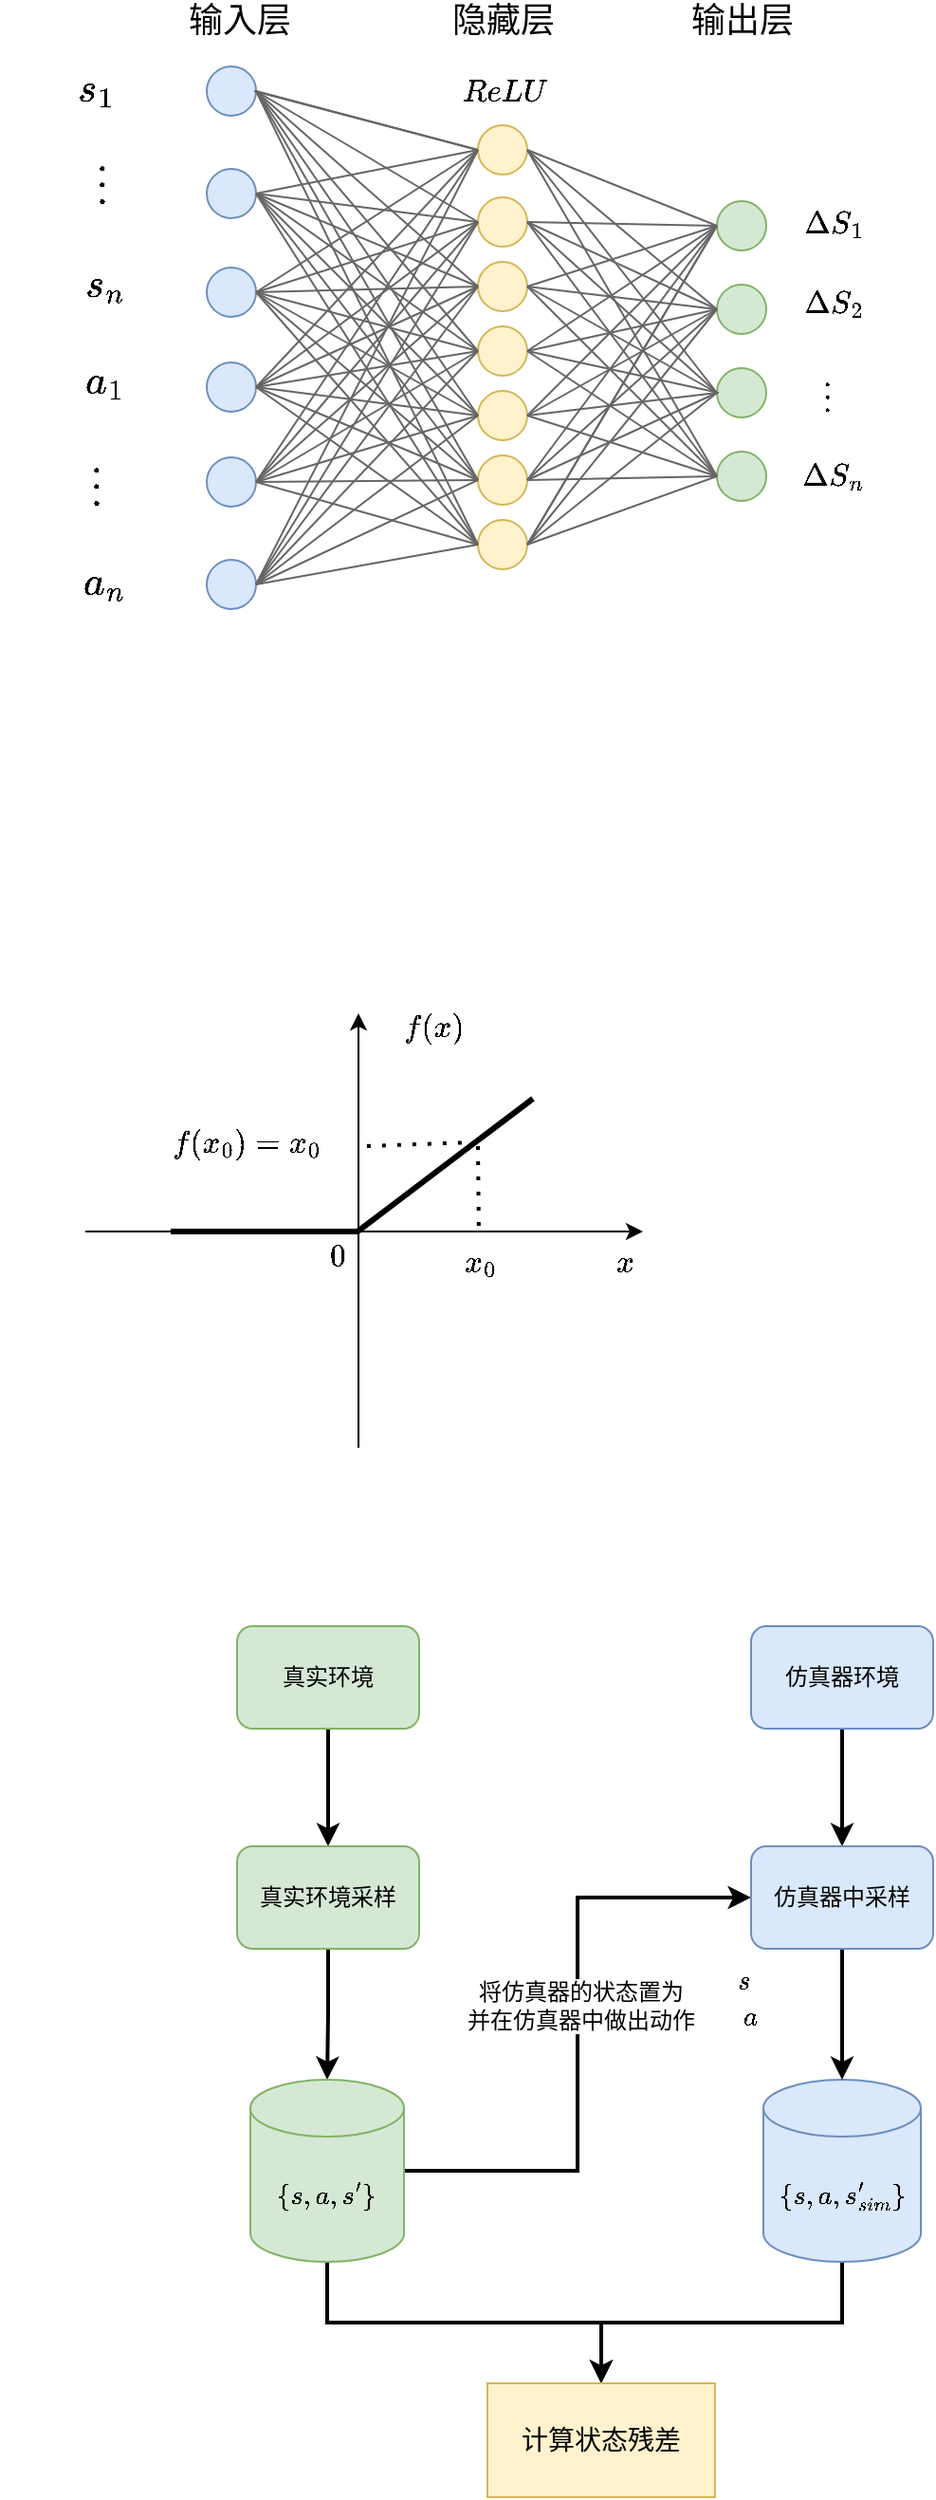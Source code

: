 <mxfile version="15.9.4" type="github" pages="2">
  <diagram id="R-0LJIg4740oiYrScQ-5" name="第 1 页">
    <mxGraphModel dx="782" dy="506" grid="0" gridSize="10" guides="1" tooltips="1" connect="1" arrows="1" fold="1" page="0" pageScale="1" pageWidth="827" pageHeight="1169" math="1" shadow="0">
      <root>
        <mxCell id="0" />
        <mxCell id="1" parent="0" />
        <mxCell id="kZnqD4HNdVJVELvwvlzz-5" value="" style="ellipse;whiteSpace=wrap;html=1;aspect=fixed;fillColor=#dae8fc;strokeColor=#6c8ebf;" parent="1" vertex="1">
          <mxGeometry x="134" y="293" width="26" height="26" as="geometry" />
        </mxCell>
        <mxCell id="kZnqD4HNdVJVELvwvlzz-6" value="" style="ellipse;whiteSpace=wrap;html=1;aspect=fixed;fillColor=#dae8fc;strokeColor=#6c8ebf;" parent="1" vertex="1">
          <mxGeometry x="134" y="347" width="26" height="26" as="geometry" />
        </mxCell>
        <mxCell id="kZnqD4HNdVJVELvwvlzz-16" value="" style="ellipse;whiteSpace=wrap;html=1;aspect=fixed;fillColor=#dae8fc;strokeColor=#6c8ebf;" parent="1" vertex="1">
          <mxGeometry x="134" y="399" width="26" height="26" as="geometry" />
        </mxCell>
        <mxCell id="kZnqD4HNdVJVELvwvlzz-17" value="" style="ellipse;whiteSpace=wrap;html=1;aspect=fixed;fillColor=#dae8fc;strokeColor=#6c8ebf;" parent="1" vertex="1">
          <mxGeometry x="134" y="449" width="26" height="26" as="geometry" />
        </mxCell>
        <mxCell id="kZnqD4HNdVJVELvwvlzz-18" value="" style="ellipse;whiteSpace=wrap;html=1;aspect=fixed;fillColor=#dae8fc;strokeColor=#6c8ebf;" parent="1" vertex="1">
          <mxGeometry x="134" y="499" width="26" height="26" as="geometry" />
        </mxCell>
        <mxCell id="kZnqD4HNdVJVELvwvlzz-19" value="" style="ellipse;whiteSpace=wrap;html=1;aspect=fixed;fillColor=#dae8fc;strokeColor=#6c8ebf;" parent="1" vertex="1">
          <mxGeometry x="134" y="553" width="26" height="26" as="geometry" />
        </mxCell>
        <mxCell id="kZnqD4HNdVJVELvwvlzz-20" value="" style="ellipse;whiteSpace=wrap;html=1;aspect=fixed;fillColor=#fff2cc;strokeColor=#d6b656;" parent="1" vertex="1">
          <mxGeometry x="277" y="362" width="26" height="26" as="geometry" />
        </mxCell>
        <mxCell id="kZnqD4HNdVJVELvwvlzz-21" value="" style="ellipse;whiteSpace=wrap;html=1;aspect=fixed;fillColor=#fff2cc;strokeColor=#d6b656;" parent="1" vertex="1">
          <mxGeometry x="277" y="396" width="26" height="26" as="geometry" />
        </mxCell>
        <mxCell id="kZnqD4HNdVJVELvwvlzz-24" value="" style="ellipse;whiteSpace=wrap;html=1;aspect=fixed;fillColor=#d5e8d4;strokeColor=#82b366;" parent="1" vertex="1">
          <mxGeometry x="403" y="364" width="26" height="26" as="geometry" />
        </mxCell>
        <mxCell id="kZnqD4HNdVJVELvwvlzz-25" value="" style="ellipse;whiteSpace=wrap;html=1;aspect=fixed;fillColor=#d5e8d4;strokeColor=#82b366;" parent="1" vertex="1">
          <mxGeometry x="403" y="408" width="26" height="26" as="geometry" />
        </mxCell>
        <mxCell id="kZnqD4HNdVJVELvwvlzz-26" value="" style="ellipse;whiteSpace=wrap;html=1;aspect=fixed;fillColor=#d5e8d4;strokeColor=#82b366;" parent="1" vertex="1">
          <mxGeometry x="403" y="452" width="26" height="26" as="geometry" />
        </mxCell>
        <mxCell id="kZnqD4HNdVJVELvwvlzz-27" value="" style="ellipse;whiteSpace=wrap;html=1;aspect=fixed;fillColor=#d5e8d4;strokeColor=#82b366;" parent="1" vertex="1">
          <mxGeometry x="403" y="496" width="26" height="26" as="geometry" />
        </mxCell>
        <mxCell id="kZnqD4HNdVJVELvwvlzz-32" value="" style="ellipse;whiteSpace=wrap;html=1;aspect=fixed;fillColor=#fff2cc;strokeColor=#d6b656;" parent="1" vertex="1">
          <mxGeometry x="277" y="430" width="26" height="26" as="geometry" />
        </mxCell>
        <mxCell id="kZnqD4HNdVJVELvwvlzz-33" value="" style="ellipse;whiteSpace=wrap;html=1;aspect=fixed;fillColor=#fff2cc;strokeColor=#d6b656;" parent="1" vertex="1">
          <mxGeometry x="277" y="464" width="26" height="26" as="geometry" />
        </mxCell>
        <mxCell id="kZnqD4HNdVJVELvwvlzz-34" value="" style="ellipse;whiteSpace=wrap;html=1;aspect=fixed;fillColor=#fff2cc;strokeColor=#d6b656;" parent="1" vertex="1">
          <mxGeometry x="277" y="498" width="26" height="26" as="geometry" />
        </mxCell>
        <mxCell id="kZnqD4HNdVJVELvwvlzz-35" value="" style="ellipse;whiteSpace=wrap;html=1;aspect=fixed;fillColor=#fff2cc;strokeColor=#d6b656;" parent="1" vertex="1">
          <mxGeometry x="277" y="532" width="26" height="26" as="geometry" />
        </mxCell>
        <mxCell id="kZnqD4HNdVJVELvwvlzz-36" value="" style="ellipse;whiteSpace=wrap;html=1;aspect=fixed;fillColor=#fff2cc;strokeColor=#d6b656;" parent="1" vertex="1">
          <mxGeometry x="277" y="324" width="26" height="26" as="geometry" />
        </mxCell>
        <mxCell id="kZnqD4HNdVJVELvwvlzz-40" value="" style="endArrow=none;html=1;rounded=0;entryX=0;entryY=0.5;entryDx=0;entryDy=0;fillColor=#f5f5f5;strokeColor=#666666;" parent="1" target="kZnqD4HNdVJVELvwvlzz-36" edge="1">
          <mxGeometry width="50" height="50" relative="1" as="geometry">
            <mxPoint x="159" y="306" as="sourcePoint" />
            <mxPoint x="264" y="337" as="targetPoint" />
          </mxGeometry>
        </mxCell>
        <mxCell id="kZnqD4HNdVJVELvwvlzz-41" value="" style="endArrow=none;html=1;rounded=0;entryX=0;entryY=0.5;entryDx=0;entryDy=0;fillColor=#f5f5f5;strokeColor=#666666;" parent="1" target="kZnqD4HNdVJVELvwvlzz-36" edge="1">
          <mxGeometry width="50" height="50" relative="1" as="geometry">
            <mxPoint x="160" y="306" as="sourcePoint" />
            <mxPoint x="264" y="337" as="targetPoint" />
          </mxGeometry>
        </mxCell>
        <mxCell id="kZnqD4HNdVJVELvwvlzz-43" value="" style="endArrow=none;html=1;rounded=0;entryX=0;entryY=0.5;entryDx=0;entryDy=0;fillColor=#f5f5f5;strokeColor=#666666;" parent="1" target="kZnqD4HNdVJVELvwvlzz-20" edge="1">
          <mxGeometry width="50" height="50" relative="1" as="geometry">
            <mxPoint x="160" y="306" as="sourcePoint" />
            <mxPoint x="264" y="337" as="targetPoint" />
          </mxGeometry>
        </mxCell>
        <mxCell id="kZnqD4HNdVJVELvwvlzz-44" value="" style="endArrow=none;html=1;rounded=0;entryX=0;entryY=0.5;entryDx=0;entryDy=0;fillColor=#f5f5f5;strokeColor=#666666;" parent="1" target="kZnqD4HNdVJVELvwvlzz-21" edge="1">
          <mxGeometry width="50" height="50" relative="1" as="geometry">
            <mxPoint x="160" y="306" as="sourcePoint" />
            <mxPoint x="264" y="337" as="targetPoint" />
          </mxGeometry>
        </mxCell>
        <mxCell id="kZnqD4HNdVJVELvwvlzz-45" value="" style="endArrow=none;html=1;rounded=0;entryX=0;entryY=0.5;entryDx=0;entryDy=0;fillColor=#f5f5f5;strokeColor=#666666;" parent="1" target="kZnqD4HNdVJVELvwvlzz-32" edge="1">
          <mxGeometry width="50" height="50" relative="1" as="geometry">
            <mxPoint x="160" y="306" as="sourcePoint" />
            <mxPoint x="264" y="337" as="targetPoint" />
          </mxGeometry>
        </mxCell>
        <mxCell id="kZnqD4HNdVJVELvwvlzz-46" value="" style="endArrow=none;html=1;rounded=0;entryX=0;entryY=0.5;entryDx=0;entryDy=0;fillColor=#f5f5f5;strokeColor=#666666;" parent="1" target="kZnqD4HNdVJVELvwvlzz-33" edge="1">
          <mxGeometry width="50" height="50" relative="1" as="geometry">
            <mxPoint x="160" y="306" as="sourcePoint" />
            <mxPoint x="264" y="337" as="targetPoint" />
          </mxGeometry>
        </mxCell>
        <mxCell id="kZnqD4HNdVJVELvwvlzz-47" value="" style="endArrow=none;html=1;rounded=0;entryX=0;entryY=0.5;entryDx=0;entryDy=0;fillColor=#f5f5f5;strokeColor=#666666;" parent="1" target="kZnqD4HNdVJVELvwvlzz-34" edge="1">
          <mxGeometry width="50" height="50" relative="1" as="geometry">
            <mxPoint x="160" y="306" as="sourcePoint" />
            <mxPoint x="264" y="337" as="targetPoint" />
          </mxGeometry>
        </mxCell>
        <mxCell id="kZnqD4HNdVJVELvwvlzz-48" value="" style="endArrow=none;html=1;rounded=0;entryX=0;entryY=0.5;entryDx=0;entryDy=0;fillColor=#f5f5f5;strokeColor=#666666;" parent="1" target="kZnqD4HNdVJVELvwvlzz-35" edge="1">
          <mxGeometry width="50" height="50" relative="1" as="geometry">
            <mxPoint x="160" y="306" as="sourcePoint" />
            <mxPoint x="264" y="337" as="targetPoint" />
          </mxGeometry>
        </mxCell>
        <mxCell id="kZnqD4HNdVJVELvwvlzz-49" value="" style="endArrow=none;html=1;rounded=0;entryX=1;entryY=0.5;entryDx=0;entryDy=0;exitX=0;exitY=0.5;exitDx=0;exitDy=0;fillColor=#f5f5f5;strokeColor=#666666;" parent="1" source="kZnqD4HNdVJVELvwvlzz-36" target="kZnqD4HNdVJVELvwvlzz-6" edge="1">
          <mxGeometry width="50" height="50" relative="1" as="geometry">
            <mxPoint x="27" y="413" as="sourcePoint" />
            <mxPoint x="77" y="363" as="targetPoint" />
          </mxGeometry>
        </mxCell>
        <mxCell id="kZnqD4HNdVJVELvwvlzz-50" value="" style="endArrow=none;html=1;rounded=0;entryX=1;entryY=0.5;entryDx=0;entryDy=0;exitX=0;exitY=0.5;exitDx=0;exitDy=0;fillColor=#f5f5f5;strokeColor=#666666;" parent="1" source="kZnqD4HNdVJVELvwvlzz-20" target="kZnqD4HNdVJVELvwvlzz-6" edge="1">
          <mxGeometry width="50" height="50" relative="1" as="geometry">
            <mxPoint x="27" y="413" as="sourcePoint" />
            <mxPoint x="77" y="363" as="targetPoint" />
          </mxGeometry>
        </mxCell>
        <mxCell id="kZnqD4HNdVJVELvwvlzz-51" value="" style="endArrow=none;html=1;rounded=0;entryX=1;entryY=0.5;entryDx=0;entryDy=0;exitX=0;exitY=0.5;exitDx=0;exitDy=0;fillColor=#f5f5f5;strokeColor=#666666;" parent="1" source="kZnqD4HNdVJVELvwvlzz-21" target="kZnqD4HNdVJVELvwvlzz-6" edge="1">
          <mxGeometry width="50" height="50" relative="1" as="geometry">
            <mxPoint x="27" y="413" as="sourcePoint" />
            <mxPoint x="77" y="363" as="targetPoint" />
          </mxGeometry>
        </mxCell>
        <mxCell id="kZnqD4HNdVJVELvwvlzz-52" value="" style="endArrow=none;html=1;rounded=0;entryX=1;entryY=0.5;entryDx=0;entryDy=0;exitX=0;exitY=0.5;exitDx=0;exitDy=0;fillColor=#f5f5f5;strokeColor=#666666;" parent="1" source="kZnqD4HNdVJVELvwvlzz-32" target="kZnqD4HNdVJVELvwvlzz-6" edge="1">
          <mxGeometry width="50" height="50" relative="1" as="geometry">
            <mxPoint x="27" y="413" as="sourcePoint" />
            <mxPoint x="77" y="363" as="targetPoint" />
          </mxGeometry>
        </mxCell>
        <mxCell id="kZnqD4HNdVJVELvwvlzz-53" value="" style="endArrow=none;html=1;rounded=0;entryX=1;entryY=0.5;entryDx=0;entryDy=0;exitX=0;exitY=0.5;exitDx=0;exitDy=0;fillColor=#f5f5f5;strokeColor=#666666;" parent="1" source="kZnqD4HNdVJVELvwvlzz-33" target="kZnqD4HNdVJVELvwvlzz-6" edge="1">
          <mxGeometry width="50" height="50" relative="1" as="geometry">
            <mxPoint x="27" y="413" as="sourcePoint" />
            <mxPoint x="77" y="363" as="targetPoint" />
          </mxGeometry>
        </mxCell>
        <mxCell id="kZnqD4HNdVJVELvwvlzz-54" value="" style="endArrow=none;html=1;rounded=0;entryX=1;entryY=0.5;entryDx=0;entryDy=0;exitX=0;exitY=0.5;exitDx=0;exitDy=0;fillColor=#f5f5f5;strokeColor=#666666;" parent="1" source="kZnqD4HNdVJVELvwvlzz-34" target="kZnqD4HNdVJVELvwvlzz-6" edge="1">
          <mxGeometry width="50" height="50" relative="1" as="geometry">
            <mxPoint x="27" y="413" as="sourcePoint" />
            <mxPoint x="77" y="363" as="targetPoint" />
          </mxGeometry>
        </mxCell>
        <mxCell id="kZnqD4HNdVJVELvwvlzz-55" value="" style="endArrow=none;html=1;rounded=0;entryX=1;entryY=0.5;entryDx=0;entryDy=0;exitX=0;exitY=0.5;exitDx=0;exitDy=0;fillColor=#f5f5f5;strokeColor=#666666;" parent="1" source="kZnqD4HNdVJVELvwvlzz-35" target="kZnqD4HNdVJVELvwvlzz-6" edge="1">
          <mxGeometry width="50" height="50" relative="1" as="geometry">
            <mxPoint x="27" y="413" as="sourcePoint" />
            <mxPoint x="77" y="363" as="targetPoint" />
          </mxGeometry>
        </mxCell>
        <mxCell id="kZnqD4HNdVJVELvwvlzz-57" value="" style="endArrow=none;html=1;rounded=0;entryX=1;entryY=0.5;entryDx=0;entryDy=0;exitX=0;exitY=0.5;exitDx=0;exitDy=0;fillColor=#f5f5f5;strokeColor=#666666;" parent="1" source="kZnqD4HNdVJVELvwvlzz-36" target="kZnqD4HNdVJVELvwvlzz-16" edge="1">
          <mxGeometry width="50" height="50" relative="1" as="geometry">
            <mxPoint x="61" y="468" as="sourcePoint" />
            <mxPoint x="111" y="418" as="targetPoint" />
          </mxGeometry>
        </mxCell>
        <mxCell id="kZnqD4HNdVJVELvwvlzz-58" value="" style="endArrow=none;html=1;rounded=0;entryX=1;entryY=0.5;entryDx=0;entryDy=0;exitX=0;exitY=0.5;exitDx=0;exitDy=0;fillColor=#f5f5f5;strokeColor=#666666;" parent="1" source="kZnqD4HNdVJVELvwvlzz-20" target="kZnqD4HNdVJVELvwvlzz-16" edge="1">
          <mxGeometry width="50" height="50" relative="1" as="geometry">
            <mxPoint x="61" y="468" as="sourcePoint" />
            <mxPoint x="111" y="418" as="targetPoint" />
          </mxGeometry>
        </mxCell>
        <mxCell id="kZnqD4HNdVJVELvwvlzz-59" value="" style="endArrow=none;html=1;rounded=0;entryX=1;entryY=0.5;entryDx=0;entryDy=0;exitX=0;exitY=0.5;exitDx=0;exitDy=0;fillColor=#f5f5f5;strokeColor=#666666;" parent="1" source="kZnqD4HNdVJVELvwvlzz-21" target="kZnqD4HNdVJVELvwvlzz-16" edge="1">
          <mxGeometry width="50" height="50" relative="1" as="geometry">
            <mxPoint x="61" y="468" as="sourcePoint" />
            <mxPoint x="111" y="418" as="targetPoint" />
          </mxGeometry>
        </mxCell>
        <mxCell id="kZnqD4HNdVJVELvwvlzz-60" value="" style="endArrow=none;html=1;rounded=0;entryX=1;entryY=0.5;entryDx=0;entryDy=0;exitX=0;exitY=0.5;exitDx=0;exitDy=0;fillColor=#f5f5f5;strokeColor=#666666;" parent="1" source="kZnqD4HNdVJVELvwvlzz-32" target="kZnqD4HNdVJVELvwvlzz-16" edge="1">
          <mxGeometry width="50" height="50" relative="1" as="geometry">
            <mxPoint x="61" y="468" as="sourcePoint" />
            <mxPoint x="111" y="418" as="targetPoint" />
          </mxGeometry>
        </mxCell>
        <mxCell id="kZnqD4HNdVJVELvwvlzz-61" value="" style="endArrow=none;html=1;rounded=0;entryX=1;entryY=0.5;entryDx=0;entryDy=0;exitX=0;exitY=0.5;exitDx=0;exitDy=0;fillColor=#f5f5f5;strokeColor=#666666;" parent="1" source="kZnqD4HNdVJVELvwvlzz-33" target="kZnqD4HNdVJVELvwvlzz-16" edge="1">
          <mxGeometry width="50" height="50" relative="1" as="geometry">
            <mxPoint x="61" y="468" as="sourcePoint" />
            <mxPoint x="111" y="418" as="targetPoint" />
          </mxGeometry>
        </mxCell>
        <mxCell id="kZnqD4HNdVJVELvwvlzz-62" value="" style="endArrow=none;html=1;rounded=0;entryX=1;entryY=0.5;entryDx=0;entryDy=0;exitX=0;exitY=0.5;exitDx=0;exitDy=0;fillColor=#f5f5f5;strokeColor=#666666;" parent="1" source="kZnqD4HNdVJVELvwvlzz-34" target="kZnqD4HNdVJVELvwvlzz-16" edge="1">
          <mxGeometry width="50" height="50" relative="1" as="geometry">
            <mxPoint x="61" y="468" as="sourcePoint" />
            <mxPoint x="111" y="418" as="targetPoint" />
          </mxGeometry>
        </mxCell>
        <mxCell id="kZnqD4HNdVJVELvwvlzz-63" value="" style="endArrow=none;html=1;rounded=0;entryX=1;entryY=0.5;entryDx=0;entryDy=0;exitX=0;exitY=0.5;exitDx=0;exitDy=0;fillColor=#f5f5f5;strokeColor=#666666;" parent="1" source="kZnqD4HNdVJVELvwvlzz-35" target="kZnqD4HNdVJVELvwvlzz-16" edge="1">
          <mxGeometry width="50" height="50" relative="1" as="geometry">
            <mxPoint x="61" y="468" as="sourcePoint" />
            <mxPoint x="111" y="418" as="targetPoint" />
          </mxGeometry>
        </mxCell>
        <mxCell id="kZnqD4HNdVJVELvwvlzz-64" value="" style="endArrow=none;html=1;rounded=0;entryX=1;entryY=0.5;entryDx=0;entryDy=0;exitX=0;exitY=0.5;exitDx=0;exitDy=0;fillColor=#f5f5f5;strokeColor=#666666;" parent="1" source="kZnqD4HNdVJVELvwvlzz-20" target="kZnqD4HNdVJVELvwvlzz-17" edge="1">
          <mxGeometry width="50" height="50" relative="1" as="geometry">
            <mxPoint x="287" y="555" as="sourcePoint" />
            <mxPoint x="170" y="422" as="targetPoint" />
          </mxGeometry>
        </mxCell>
        <mxCell id="kZnqD4HNdVJVELvwvlzz-65" value="" style="endArrow=none;html=1;rounded=0;entryX=1;entryY=0.5;entryDx=0;entryDy=0;exitX=0;exitY=0.5;exitDx=0;exitDy=0;fillColor=#f5f5f5;strokeColor=#666666;" parent="1" source="kZnqD4HNdVJVELvwvlzz-36" target="kZnqD4HNdVJVELvwvlzz-17" edge="1">
          <mxGeometry width="50" height="50" relative="1" as="geometry">
            <mxPoint x="287" y="555" as="sourcePoint" />
            <mxPoint x="170" y="422" as="targetPoint" />
          </mxGeometry>
        </mxCell>
        <mxCell id="kZnqD4HNdVJVELvwvlzz-66" value="" style="endArrow=none;html=1;rounded=0;entryX=1;entryY=0.5;entryDx=0;entryDy=0;exitX=0;exitY=0.5;exitDx=0;exitDy=0;fillColor=#f5f5f5;strokeColor=#666666;" parent="1" source="kZnqD4HNdVJVELvwvlzz-21" target="kZnqD4HNdVJVELvwvlzz-17" edge="1">
          <mxGeometry width="50" height="50" relative="1" as="geometry">
            <mxPoint x="287" y="555" as="sourcePoint" />
            <mxPoint x="170" y="422" as="targetPoint" />
          </mxGeometry>
        </mxCell>
        <mxCell id="kZnqD4HNdVJVELvwvlzz-67" value="" style="endArrow=none;html=1;rounded=0;entryX=1;entryY=0.5;entryDx=0;entryDy=0;exitX=0;exitY=0.5;exitDx=0;exitDy=0;fillColor=#f5f5f5;strokeColor=#666666;" parent="1" source="kZnqD4HNdVJVELvwvlzz-32" target="kZnqD4HNdVJVELvwvlzz-17" edge="1">
          <mxGeometry width="50" height="50" relative="1" as="geometry">
            <mxPoint x="287" y="555" as="sourcePoint" />
            <mxPoint x="170" y="422" as="targetPoint" />
          </mxGeometry>
        </mxCell>
        <mxCell id="kZnqD4HNdVJVELvwvlzz-68" value="" style="endArrow=none;html=1;rounded=0;entryX=1;entryY=0.5;entryDx=0;entryDy=0;exitX=0;exitY=0.5;exitDx=0;exitDy=0;fillColor=#f5f5f5;strokeColor=#666666;" parent="1" source="kZnqD4HNdVJVELvwvlzz-33" target="kZnqD4HNdVJVELvwvlzz-17" edge="1">
          <mxGeometry width="50" height="50" relative="1" as="geometry">
            <mxPoint x="287" y="555" as="sourcePoint" />
            <mxPoint x="170" y="422" as="targetPoint" />
          </mxGeometry>
        </mxCell>
        <mxCell id="kZnqD4HNdVJVELvwvlzz-69" value="" style="endArrow=none;html=1;rounded=0;entryX=1;entryY=0.5;entryDx=0;entryDy=0;exitX=0;exitY=0.5;exitDx=0;exitDy=0;fillColor=#f5f5f5;strokeColor=#666666;" parent="1" source="kZnqD4HNdVJVELvwvlzz-34" target="kZnqD4HNdVJVELvwvlzz-17" edge="1">
          <mxGeometry width="50" height="50" relative="1" as="geometry">
            <mxPoint x="287" y="555" as="sourcePoint" />
            <mxPoint x="170" y="422" as="targetPoint" />
          </mxGeometry>
        </mxCell>
        <mxCell id="kZnqD4HNdVJVELvwvlzz-70" value="" style="endArrow=none;html=1;rounded=0;entryX=1;entryY=0.5;entryDx=0;entryDy=0;exitX=0;exitY=0.5;exitDx=0;exitDy=0;fillColor=#f5f5f5;strokeColor=#666666;" parent="1" source="kZnqD4HNdVJVELvwvlzz-35" target="kZnqD4HNdVJVELvwvlzz-17" edge="1">
          <mxGeometry width="50" height="50" relative="1" as="geometry">
            <mxPoint x="287" y="555" as="sourcePoint" />
            <mxPoint x="170" y="422" as="targetPoint" />
          </mxGeometry>
        </mxCell>
        <mxCell id="kZnqD4HNdVJVELvwvlzz-71" value="" style="endArrow=none;html=1;rounded=0;entryX=1;entryY=0.5;entryDx=0;entryDy=0;exitX=0;exitY=0.5;exitDx=0;exitDy=0;fillColor=#f5f5f5;strokeColor=#666666;" parent="1" source="kZnqD4HNdVJVELvwvlzz-35" target="kZnqD4HNdVJVELvwvlzz-18" edge="1">
          <mxGeometry width="50" height="50" relative="1" as="geometry">
            <mxPoint x="287" y="555" as="sourcePoint" />
            <mxPoint x="170" y="472" as="targetPoint" />
          </mxGeometry>
        </mxCell>
        <mxCell id="kZnqD4HNdVJVELvwvlzz-72" value="" style="endArrow=none;html=1;rounded=0;entryX=1;entryY=0.5;entryDx=0;entryDy=0;exitX=0;exitY=0.5;exitDx=0;exitDy=0;fillColor=#f5f5f5;strokeColor=#666666;" parent="1" source="kZnqD4HNdVJVELvwvlzz-36" target="kZnqD4HNdVJVELvwvlzz-18" edge="1">
          <mxGeometry width="50" height="50" relative="1" as="geometry">
            <mxPoint x="287" y="555" as="sourcePoint" />
            <mxPoint x="170" y="472" as="targetPoint" />
          </mxGeometry>
        </mxCell>
        <mxCell id="kZnqD4HNdVJVELvwvlzz-73" value="" style="endArrow=none;html=1;rounded=0;entryX=1;entryY=0.5;entryDx=0;entryDy=0;exitX=0;exitY=0.5;exitDx=0;exitDy=0;fillColor=#f5f5f5;strokeColor=#666666;" parent="1" source="kZnqD4HNdVJVELvwvlzz-34" target="kZnqD4HNdVJVELvwvlzz-18" edge="1">
          <mxGeometry width="50" height="50" relative="1" as="geometry">
            <mxPoint x="287" y="555" as="sourcePoint" />
            <mxPoint x="170" y="472" as="targetPoint" />
          </mxGeometry>
        </mxCell>
        <mxCell id="kZnqD4HNdVJVELvwvlzz-74" value="" style="endArrow=none;html=1;rounded=0;entryX=1;entryY=0.5;entryDx=0;entryDy=0;exitX=0;exitY=0.5;exitDx=0;exitDy=0;fillColor=#f5f5f5;strokeColor=#666666;" parent="1" source="kZnqD4HNdVJVELvwvlzz-33" target="kZnqD4HNdVJVELvwvlzz-18" edge="1">
          <mxGeometry width="50" height="50" relative="1" as="geometry">
            <mxPoint x="287" y="555" as="sourcePoint" />
            <mxPoint x="170" y="472" as="targetPoint" />
          </mxGeometry>
        </mxCell>
        <mxCell id="kZnqD4HNdVJVELvwvlzz-75" value="" style="endArrow=none;html=1;rounded=0;entryX=1;entryY=0.5;entryDx=0;entryDy=0;exitX=0;exitY=0.5;exitDx=0;exitDy=0;fillColor=#f5f5f5;strokeColor=#666666;" parent="1" source="kZnqD4HNdVJVELvwvlzz-32" target="kZnqD4HNdVJVELvwvlzz-18" edge="1">
          <mxGeometry width="50" height="50" relative="1" as="geometry">
            <mxPoint x="271" y="443" as="sourcePoint" />
            <mxPoint x="160" y="512" as="targetPoint" />
          </mxGeometry>
        </mxCell>
        <mxCell id="kZnqD4HNdVJVELvwvlzz-76" value="" style="endArrow=none;html=1;rounded=0;entryX=1;entryY=0.5;entryDx=0;entryDy=0;exitX=0;exitY=0.5;exitDx=0;exitDy=0;fillColor=#f5f5f5;strokeColor=#666666;" parent="1" source="kZnqD4HNdVJVELvwvlzz-21" target="kZnqD4HNdVJVELvwvlzz-18" edge="1">
          <mxGeometry width="50" height="50" relative="1" as="geometry">
            <mxPoint x="271" y="443" as="sourcePoint" />
            <mxPoint x="160" y="512" as="targetPoint" />
          </mxGeometry>
        </mxCell>
        <mxCell id="kZnqD4HNdVJVELvwvlzz-77" value="" style="endArrow=none;html=1;rounded=0;entryX=1;entryY=0.5;entryDx=0;entryDy=0;exitX=0;exitY=0.5;exitDx=0;exitDy=0;fillColor=#f5f5f5;strokeColor=#666666;" parent="1" source="kZnqD4HNdVJVELvwvlzz-20" target="kZnqD4HNdVJVELvwvlzz-18" edge="1">
          <mxGeometry width="50" height="50" relative="1" as="geometry">
            <mxPoint x="271" y="443" as="sourcePoint" />
            <mxPoint x="160" y="512" as="targetPoint" />
          </mxGeometry>
        </mxCell>
        <mxCell id="kZnqD4HNdVJVELvwvlzz-78" value="" style="endArrow=none;html=1;rounded=0;exitX=1;exitY=0.5;exitDx=0;exitDy=0;entryX=0;entryY=0.5;entryDx=0;entryDy=0;fillColor=#f5f5f5;strokeColor=#666666;" parent="1" source="kZnqD4HNdVJVELvwvlzz-19" target="kZnqD4HNdVJVELvwvlzz-36" edge="1">
          <mxGeometry width="50" height="50" relative="1" as="geometry">
            <mxPoint x="375" y="487" as="sourcePoint" />
            <mxPoint x="425" y="437" as="targetPoint" />
          </mxGeometry>
        </mxCell>
        <mxCell id="kZnqD4HNdVJVELvwvlzz-79" value="" style="endArrow=none;html=1;rounded=0;exitX=1;exitY=0.5;exitDx=0;exitDy=0;entryX=0;entryY=0.5;entryDx=0;entryDy=0;fillColor=#f5f5f5;strokeColor=#666666;" parent="1" source="kZnqD4HNdVJVELvwvlzz-19" target="kZnqD4HNdVJVELvwvlzz-20" edge="1">
          <mxGeometry width="50" height="50" relative="1" as="geometry">
            <mxPoint x="375" y="487" as="sourcePoint" />
            <mxPoint x="425" y="437" as="targetPoint" />
          </mxGeometry>
        </mxCell>
        <mxCell id="kZnqD4HNdVJVELvwvlzz-80" value="" style="endArrow=none;html=1;rounded=0;exitX=1;exitY=0.5;exitDx=0;exitDy=0;entryX=0;entryY=0.5;entryDx=0;entryDy=0;fillColor=#f5f5f5;strokeColor=#666666;" parent="1" source="kZnqD4HNdVJVELvwvlzz-19" target="kZnqD4HNdVJVELvwvlzz-21" edge="1">
          <mxGeometry width="50" height="50" relative="1" as="geometry">
            <mxPoint x="375" y="487" as="sourcePoint" />
            <mxPoint x="425" y="437" as="targetPoint" />
          </mxGeometry>
        </mxCell>
        <mxCell id="kZnqD4HNdVJVELvwvlzz-81" value="" style="endArrow=none;html=1;rounded=0;exitX=1;exitY=0.5;exitDx=0;exitDy=0;entryX=0;entryY=0.5;entryDx=0;entryDy=0;fillColor=#f5f5f5;strokeColor=#666666;" parent="1" source="kZnqD4HNdVJVELvwvlzz-19" target="kZnqD4HNdVJVELvwvlzz-32" edge="1">
          <mxGeometry width="50" height="50" relative="1" as="geometry">
            <mxPoint x="375" y="487" as="sourcePoint" />
            <mxPoint x="425" y="437" as="targetPoint" />
          </mxGeometry>
        </mxCell>
        <mxCell id="kZnqD4HNdVJVELvwvlzz-82" value="" style="endArrow=none;html=1;rounded=0;exitX=1;exitY=0.5;exitDx=0;exitDy=0;entryX=0;entryY=0.5;entryDx=0;entryDy=0;fillColor=#f5f5f5;strokeColor=#666666;" parent="1" source="kZnqD4HNdVJVELvwvlzz-19" target="kZnqD4HNdVJVELvwvlzz-33" edge="1">
          <mxGeometry width="50" height="50" relative="1" as="geometry">
            <mxPoint x="375" y="487" as="sourcePoint" />
            <mxPoint x="425" y="437" as="targetPoint" />
          </mxGeometry>
        </mxCell>
        <mxCell id="kZnqD4HNdVJVELvwvlzz-83" value="" style="endArrow=none;html=1;rounded=0;exitX=1;exitY=0.5;exitDx=0;exitDy=0;entryX=0;entryY=0.5;entryDx=0;entryDy=0;fillColor=#f5f5f5;strokeColor=#666666;" parent="1" source="kZnqD4HNdVJVELvwvlzz-19" target="kZnqD4HNdVJVELvwvlzz-34" edge="1">
          <mxGeometry width="50" height="50" relative="1" as="geometry">
            <mxPoint x="375" y="487" as="sourcePoint" />
            <mxPoint x="425" y="437" as="targetPoint" />
          </mxGeometry>
        </mxCell>
        <mxCell id="kZnqD4HNdVJVELvwvlzz-84" value="" style="endArrow=none;html=1;rounded=0;exitX=1;exitY=0.5;exitDx=0;exitDy=0;entryX=0;entryY=0.5;entryDx=0;entryDy=0;fillColor=#f5f5f5;strokeColor=#666666;" parent="1" source="kZnqD4HNdVJVELvwvlzz-19" target="kZnqD4HNdVJVELvwvlzz-35" edge="1">
          <mxGeometry width="50" height="50" relative="1" as="geometry">
            <mxPoint x="375" y="487" as="sourcePoint" />
            <mxPoint x="425" y="437" as="targetPoint" />
          </mxGeometry>
        </mxCell>
        <mxCell id="kZnqD4HNdVJVELvwvlzz-85" value="" style="endArrow=none;html=1;rounded=0;entryX=0;entryY=0.5;entryDx=0;entryDy=0;exitX=1;exitY=0.5;exitDx=0;exitDy=0;fillColor=#f5f5f5;strokeColor=#666666;" parent="1" source="kZnqD4HNdVJVELvwvlzz-36" target="kZnqD4HNdVJVELvwvlzz-24" edge="1">
          <mxGeometry width="50" height="50" relative="1" as="geometry">
            <mxPoint x="297" y="565" as="sourcePoint" />
            <mxPoint x="180" y="482" as="targetPoint" />
          </mxGeometry>
        </mxCell>
        <mxCell id="kZnqD4HNdVJVELvwvlzz-86" value="" style="endArrow=none;html=1;rounded=0;entryX=0;entryY=0.5;entryDx=0;entryDy=0;exitX=1;exitY=0.5;exitDx=0;exitDy=0;fillColor=#f5f5f5;strokeColor=#666666;" parent="1" source="kZnqD4HNdVJVELvwvlzz-20" target="kZnqD4HNdVJVELvwvlzz-24" edge="1">
          <mxGeometry width="50" height="50" relative="1" as="geometry">
            <mxPoint x="297" y="565" as="sourcePoint" />
            <mxPoint x="180" y="482" as="targetPoint" />
          </mxGeometry>
        </mxCell>
        <mxCell id="kZnqD4HNdVJVELvwvlzz-87" value="" style="endArrow=none;html=1;rounded=0;entryX=0;entryY=0.5;entryDx=0;entryDy=0;exitX=1;exitY=0.5;exitDx=0;exitDy=0;fillColor=#f5f5f5;strokeColor=#666666;" parent="1" source="kZnqD4HNdVJVELvwvlzz-21" target="kZnqD4HNdVJVELvwvlzz-24" edge="1">
          <mxGeometry width="50" height="50" relative="1" as="geometry">
            <mxPoint x="297" y="565" as="sourcePoint" />
            <mxPoint x="180" y="482" as="targetPoint" />
          </mxGeometry>
        </mxCell>
        <mxCell id="kZnqD4HNdVJVELvwvlzz-88" value="" style="endArrow=none;html=1;rounded=0;entryX=0;entryY=0.5;entryDx=0;entryDy=0;exitX=1;exitY=0.5;exitDx=0;exitDy=0;fillColor=#f5f5f5;strokeColor=#666666;" parent="1" source="kZnqD4HNdVJVELvwvlzz-32" target="kZnqD4HNdVJVELvwvlzz-24" edge="1">
          <mxGeometry width="50" height="50" relative="1" as="geometry">
            <mxPoint x="297" y="565" as="sourcePoint" />
            <mxPoint x="180" y="482" as="targetPoint" />
          </mxGeometry>
        </mxCell>
        <mxCell id="kZnqD4HNdVJVELvwvlzz-89" value="" style="endArrow=none;html=1;rounded=0;entryX=0;entryY=0.5;entryDx=0;entryDy=0;exitX=1;exitY=0.5;exitDx=0;exitDy=0;fillColor=#f5f5f5;strokeColor=#666666;" parent="1" source="kZnqD4HNdVJVELvwvlzz-33" target="kZnqD4HNdVJVELvwvlzz-24" edge="1">
          <mxGeometry width="50" height="50" relative="1" as="geometry">
            <mxPoint x="297" y="565" as="sourcePoint" />
            <mxPoint x="180" y="482" as="targetPoint" />
          </mxGeometry>
        </mxCell>
        <mxCell id="kZnqD4HNdVJVELvwvlzz-90" value="" style="endArrow=none;html=1;rounded=0;entryX=0;entryY=0.5;entryDx=0;entryDy=0;exitX=1;exitY=0.5;exitDx=0;exitDy=0;fillColor=#f5f5f5;strokeColor=#666666;" parent="1" source="kZnqD4HNdVJVELvwvlzz-34" target="kZnqD4HNdVJVELvwvlzz-24" edge="1">
          <mxGeometry width="50" height="50" relative="1" as="geometry">
            <mxPoint x="297" y="565" as="sourcePoint" />
            <mxPoint x="180" y="482" as="targetPoint" />
          </mxGeometry>
        </mxCell>
        <mxCell id="kZnqD4HNdVJVELvwvlzz-91" value="" style="endArrow=none;html=1;rounded=0;entryX=0;entryY=0.5;entryDx=0;entryDy=0;exitX=1;exitY=0.5;exitDx=0;exitDy=0;fillColor=#f5f5f5;strokeColor=#666666;" parent="1" source="kZnqD4HNdVJVELvwvlzz-35" target="kZnqD4HNdVJVELvwvlzz-24" edge="1">
          <mxGeometry width="50" height="50" relative="1" as="geometry">
            <mxPoint x="297" y="565" as="sourcePoint" />
            <mxPoint x="180" y="482" as="targetPoint" />
          </mxGeometry>
        </mxCell>
        <mxCell id="kZnqD4HNdVJVELvwvlzz-92" value="" style="endArrow=none;html=1;rounded=0;exitX=1;exitY=0.5;exitDx=0;exitDy=0;fillColor=#f5f5f5;strokeColor=#666666;" parent="1" source="kZnqD4HNdVJVELvwvlzz-35" edge="1">
          <mxGeometry width="50" height="50" relative="1" as="geometry">
            <mxPoint x="303" y="545" as="sourcePoint" />
            <mxPoint x="403" y="377" as="targetPoint" />
          </mxGeometry>
        </mxCell>
        <mxCell id="kZnqD4HNdVJVELvwvlzz-93" value="" style="endArrow=none;html=1;rounded=0;entryX=0;entryY=0.5;entryDx=0;entryDy=0;exitX=1;exitY=0.5;exitDx=0;exitDy=0;fillColor=#f5f5f5;strokeColor=#666666;" parent="1" source="kZnqD4HNdVJVELvwvlzz-36" target="kZnqD4HNdVJVELvwvlzz-25" edge="1">
          <mxGeometry width="50" height="50" relative="1" as="geometry">
            <mxPoint x="297" y="565" as="sourcePoint" />
            <mxPoint x="180" y="482" as="targetPoint" />
          </mxGeometry>
        </mxCell>
        <mxCell id="kZnqD4HNdVJVELvwvlzz-94" value="" style="endArrow=none;html=1;rounded=0;entryX=0;entryY=0.5;entryDx=0;entryDy=0;exitX=1;exitY=0.5;exitDx=0;exitDy=0;fillColor=#f5f5f5;strokeColor=#666666;" parent="1" source="kZnqD4HNdVJVELvwvlzz-36" target="kZnqD4HNdVJVELvwvlzz-26" edge="1">
          <mxGeometry width="50" height="50" relative="1" as="geometry">
            <mxPoint x="297" y="565" as="sourcePoint" />
            <mxPoint x="180" y="482" as="targetPoint" />
          </mxGeometry>
        </mxCell>
        <mxCell id="kZnqD4HNdVJVELvwvlzz-95" value="" style="endArrow=none;html=1;rounded=0;entryX=0;entryY=0.5;entryDx=0;entryDy=0;exitX=1;exitY=0.5;exitDx=0;exitDy=0;fillColor=#f5f5f5;strokeColor=#666666;" parent="1" source="kZnqD4HNdVJVELvwvlzz-36" target="kZnqD4HNdVJVELvwvlzz-27" edge="1">
          <mxGeometry width="50" height="50" relative="1" as="geometry">
            <mxPoint x="297" y="565" as="sourcePoint" />
            <mxPoint x="180" y="482" as="targetPoint" />
          </mxGeometry>
        </mxCell>
        <mxCell id="kZnqD4HNdVJVELvwvlzz-96" value="" style="endArrow=none;html=1;rounded=0;entryX=0;entryY=0.5;entryDx=0;entryDy=0;exitX=1;exitY=0.5;exitDx=0;exitDy=0;fillColor=#f5f5f5;strokeColor=#666666;" parent="1" source="kZnqD4HNdVJVELvwvlzz-20" target="kZnqD4HNdVJVELvwvlzz-25" edge="1">
          <mxGeometry width="50" height="50" relative="1" as="geometry">
            <mxPoint x="297" y="565" as="sourcePoint" />
            <mxPoint x="180" y="482" as="targetPoint" />
          </mxGeometry>
        </mxCell>
        <mxCell id="kZnqD4HNdVJVELvwvlzz-98" value="" style="endArrow=none;html=1;rounded=0;entryX=0;entryY=0.5;entryDx=0;entryDy=0;exitX=1;exitY=0.5;exitDx=0;exitDy=0;fillColor=#f5f5f5;strokeColor=#666666;" parent="1" source="kZnqD4HNdVJVELvwvlzz-20" target="kZnqD4HNdVJVELvwvlzz-26" edge="1">
          <mxGeometry width="50" height="50" relative="1" as="geometry">
            <mxPoint x="297" y="565" as="sourcePoint" />
            <mxPoint x="180" y="482" as="targetPoint" />
          </mxGeometry>
        </mxCell>
        <mxCell id="kZnqD4HNdVJVELvwvlzz-99" value="" style="endArrow=none;html=1;rounded=0;entryX=0;entryY=0.5;entryDx=0;entryDy=0;exitX=1;exitY=0.5;exitDx=0;exitDy=0;fillColor=#f5f5f5;strokeColor=#666666;" parent="1" source="kZnqD4HNdVJVELvwvlzz-20" target="kZnqD4HNdVJVELvwvlzz-27" edge="1">
          <mxGeometry width="50" height="50" relative="1" as="geometry">
            <mxPoint x="297" y="565" as="sourcePoint" />
            <mxPoint x="180" y="482" as="targetPoint" />
          </mxGeometry>
        </mxCell>
        <mxCell id="kZnqD4HNdVJVELvwvlzz-100" value="" style="endArrow=none;html=1;rounded=0;entryX=0;entryY=0.5;entryDx=0;entryDy=0;exitX=1;exitY=0.5;exitDx=0;exitDy=0;fillColor=#f5f5f5;strokeColor=#666666;" parent="1" source="kZnqD4HNdVJVELvwvlzz-21" target="kZnqD4HNdVJVELvwvlzz-25" edge="1">
          <mxGeometry width="50" height="50" relative="1" as="geometry">
            <mxPoint x="297" y="565" as="sourcePoint" />
            <mxPoint x="180" y="482" as="targetPoint" />
          </mxGeometry>
        </mxCell>
        <mxCell id="kZnqD4HNdVJVELvwvlzz-101" value="" style="endArrow=none;html=1;rounded=0;entryX=0;entryY=0.5;entryDx=0;entryDy=0;exitX=1;exitY=0.5;exitDx=0;exitDy=0;fillColor=#f5f5f5;strokeColor=#666666;" parent="1" source="kZnqD4HNdVJVELvwvlzz-21" target="kZnqD4HNdVJVELvwvlzz-26" edge="1">
          <mxGeometry width="50" height="50" relative="1" as="geometry">
            <mxPoint x="297" y="565" as="sourcePoint" />
            <mxPoint x="180" y="482" as="targetPoint" />
          </mxGeometry>
        </mxCell>
        <mxCell id="kZnqD4HNdVJVELvwvlzz-102" value="" style="endArrow=none;html=1;rounded=0;entryX=0;entryY=0.5;entryDx=0;entryDy=0;exitX=1;exitY=0.5;exitDx=0;exitDy=0;fillColor=#f5f5f5;strokeColor=#666666;" parent="1" source="kZnqD4HNdVJVELvwvlzz-21" target="kZnqD4HNdVJVELvwvlzz-27" edge="1">
          <mxGeometry width="50" height="50" relative="1" as="geometry">
            <mxPoint x="297" y="565" as="sourcePoint" />
            <mxPoint x="180" y="482" as="targetPoint" />
          </mxGeometry>
        </mxCell>
        <mxCell id="kZnqD4HNdVJVELvwvlzz-103" value="" style="endArrow=none;html=1;rounded=0;entryX=0;entryY=0.5;entryDx=0;entryDy=0;exitX=1;exitY=0.5;exitDx=0;exitDy=0;fillColor=#f5f5f5;strokeColor=#666666;" parent="1" source="kZnqD4HNdVJVELvwvlzz-32" target="kZnqD4HNdVJVELvwvlzz-25" edge="1">
          <mxGeometry width="50" height="50" relative="1" as="geometry">
            <mxPoint x="297" y="565" as="sourcePoint" />
            <mxPoint x="180" y="482" as="targetPoint" />
          </mxGeometry>
        </mxCell>
        <mxCell id="kZnqD4HNdVJVELvwvlzz-104" value="" style="endArrow=none;html=1;rounded=0;exitX=1;exitY=0.5;exitDx=0;exitDy=0;fillColor=#f5f5f5;strokeColor=#666666;" parent="1" source="kZnqD4HNdVJVELvwvlzz-32" edge="1">
          <mxGeometry width="50" height="50" relative="1" as="geometry">
            <mxPoint x="303" y="443" as="sourcePoint" />
            <mxPoint x="404" y="465" as="targetPoint" />
          </mxGeometry>
        </mxCell>
        <mxCell id="kZnqD4HNdVJVELvwvlzz-105" value="" style="endArrow=none;html=1;rounded=0;exitX=1;exitY=0.5;exitDx=0;exitDy=0;entryX=0;entryY=0.5;entryDx=0;entryDy=0;fillColor=#f5f5f5;strokeColor=#666666;" parent="1" source="kZnqD4HNdVJVELvwvlzz-32" target="kZnqD4HNdVJVELvwvlzz-27" edge="1">
          <mxGeometry width="50" height="50" relative="1" as="geometry">
            <mxPoint x="303" y="443" as="sourcePoint" />
            <mxPoint x="404" y="465" as="targetPoint" />
          </mxGeometry>
        </mxCell>
        <mxCell id="kZnqD4HNdVJVELvwvlzz-106" value="" style="endArrow=none;html=1;rounded=0;entryX=0;entryY=0.5;entryDx=0;entryDy=0;exitX=1;exitY=0.5;exitDx=0;exitDy=0;fillColor=#f5f5f5;strokeColor=#666666;" parent="1" source="kZnqD4HNdVJVELvwvlzz-33" target="kZnqD4HNdVJVELvwvlzz-25" edge="1">
          <mxGeometry width="50" height="50" relative="1" as="geometry">
            <mxPoint x="297" y="565" as="sourcePoint" />
            <mxPoint x="180" y="482" as="targetPoint" />
          </mxGeometry>
        </mxCell>
        <mxCell id="kZnqD4HNdVJVELvwvlzz-107" value="" style="endArrow=none;html=1;rounded=0;entryX=0;entryY=0.5;entryDx=0;entryDy=0;exitX=1;exitY=0.5;exitDx=0;exitDy=0;fillColor=#f5f5f5;strokeColor=#666666;" parent="1" source="kZnqD4HNdVJVELvwvlzz-33" target="kZnqD4HNdVJVELvwvlzz-26" edge="1">
          <mxGeometry width="50" height="50" relative="1" as="geometry">
            <mxPoint x="297" y="565" as="sourcePoint" />
            <mxPoint x="180" y="482" as="targetPoint" />
          </mxGeometry>
        </mxCell>
        <mxCell id="kZnqD4HNdVJVELvwvlzz-108" value="" style="endArrow=none;html=1;rounded=0;entryX=0;entryY=0.5;entryDx=0;entryDy=0;exitX=1;exitY=0.5;exitDx=0;exitDy=0;fillColor=#f5f5f5;strokeColor=#666666;" parent="1" source="kZnqD4HNdVJVELvwvlzz-33" target="kZnqD4HNdVJVELvwvlzz-27" edge="1">
          <mxGeometry width="50" height="50" relative="1" as="geometry">
            <mxPoint x="297" y="565" as="sourcePoint" />
            <mxPoint x="180" y="482" as="targetPoint" />
          </mxGeometry>
        </mxCell>
        <mxCell id="kZnqD4HNdVJVELvwvlzz-110" value="" style="endArrow=none;html=1;rounded=0;entryX=0;entryY=0.5;entryDx=0;entryDy=0;exitX=1;exitY=0.5;exitDx=0;exitDy=0;fillColor=#f5f5f5;strokeColor=#666666;" parent="1" source="kZnqD4HNdVJVELvwvlzz-34" target="kZnqD4HNdVJVELvwvlzz-25" edge="1">
          <mxGeometry width="50" height="50" relative="1" as="geometry">
            <mxPoint x="297" y="565" as="sourcePoint" />
            <mxPoint x="180" y="482" as="targetPoint" />
          </mxGeometry>
        </mxCell>
        <mxCell id="kZnqD4HNdVJVELvwvlzz-111" value="" style="endArrow=none;html=1;rounded=0;entryX=0;entryY=0.5;entryDx=0;entryDy=0;exitX=1;exitY=0.5;exitDx=0;exitDy=0;fillColor=#f5f5f5;strokeColor=#666666;" parent="1" source="kZnqD4HNdVJVELvwvlzz-34" target="kZnqD4HNdVJVELvwvlzz-26" edge="1">
          <mxGeometry width="50" height="50" relative="1" as="geometry">
            <mxPoint x="297" y="565" as="sourcePoint" />
            <mxPoint x="180" y="482" as="targetPoint" />
          </mxGeometry>
        </mxCell>
        <mxCell id="kZnqD4HNdVJVELvwvlzz-112" value="" style="endArrow=none;html=1;rounded=0;entryX=0;entryY=0.5;entryDx=0;entryDy=0;exitX=1;exitY=0.5;exitDx=0;exitDy=0;fillColor=#f5f5f5;strokeColor=#666666;" parent="1" source="kZnqD4HNdVJVELvwvlzz-34" target="kZnqD4HNdVJVELvwvlzz-27" edge="1">
          <mxGeometry width="50" height="50" relative="1" as="geometry">
            <mxPoint x="297" y="565" as="sourcePoint" />
            <mxPoint x="180" y="482" as="targetPoint" />
          </mxGeometry>
        </mxCell>
        <mxCell id="kZnqD4HNdVJVELvwvlzz-113" value="" style="endArrow=none;html=1;rounded=0;exitX=1;exitY=0.5;exitDx=0;exitDy=0;entryX=0;entryY=0.5;entryDx=0;entryDy=0;fillColor=#f5f5f5;strokeColor=#666666;" parent="1" source="kZnqD4HNdVJVELvwvlzz-35" target="kZnqD4HNdVJVELvwvlzz-25" edge="1">
          <mxGeometry width="50" height="50" relative="1" as="geometry">
            <mxPoint x="303" y="545" as="sourcePoint" />
            <mxPoint x="403" y="377" as="targetPoint" />
          </mxGeometry>
        </mxCell>
        <mxCell id="kZnqD4HNdVJVELvwvlzz-114" value="" style="endArrow=none;html=1;rounded=0;exitX=1;exitY=0.5;exitDx=0;exitDy=0;entryX=0;entryY=0.5;entryDx=0;entryDy=0;fillColor=#f5f5f5;strokeColor=#666666;" parent="1" source="kZnqD4HNdVJVELvwvlzz-35" target="kZnqD4HNdVJVELvwvlzz-26" edge="1">
          <mxGeometry width="50" height="50" relative="1" as="geometry">
            <mxPoint x="303" y="545" as="sourcePoint" />
            <mxPoint x="403" y="377" as="targetPoint" />
          </mxGeometry>
        </mxCell>
        <mxCell id="kZnqD4HNdVJVELvwvlzz-115" value="" style="endArrow=none;html=1;rounded=0;exitX=1;exitY=0.5;exitDx=0;exitDy=0;entryX=0;entryY=0.5;entryDx=0;entryDy=0;fillColor=#f5f5f5;strokeColor=#666666;" parent="1" source="kZnqD4HNdVJVELvwvlzz-35" target="kZnqD4HNdVJVELvwvlzz-27" edge="1">
          <mxGeometry width="50" height="50" relative="1" as="geometry">
            <mxPoint x="303" y="545" as="sourcePoint" />
            <mxPoint x="403" y="377" as="targetPoint" />
          </mxGeometry>
        </mxCell>
        <mxCell id="kZnqD4HNdVJVELvwvlzz-116" value="&lt;font style=&quot;font-size: 18px&quot;&gt;输入层&lt;/font&gt;" style="text;html=1;align=center;verticalAlign=middle;resizable=0;points=[];autosize=1;strokeColor=none;fillColor=none;" parent="1" vertex="1">
          <mxGeometry x="119" y="259" width="64" height="20" as="geometry" />
        </mxCell>
        <mxCell id="kZnqD4HNdVJVELvwvlzz-118" value="&lt;font style=&quot;font-size: 18px&quot;&gt;隐藏层&lt;/font&gt;" style="text;html=1;align=center;verticalAlign=middle;resizable=0;points=[];autosize=1;strokeColor=none;fillColor=none;" parent="1" vertex="1">
          <mxGeometry x="258" y="259" width="64" height="20" as="geometry" />
        </mxCell>
        <mxCell id="kZnqD4HNdVJVELvwvlzz-119" value="&lt;font style=&quot;font-size: 18px&quot;&gt;输出层&lt;/font&gt;" style="text;html=1;align=center;verticalAlign=middle;resizable=0;points=[];autosize=1;strokeColor=none;fillColor=none;" parent="1" vertex="1">
          <mxGeometry x="384" y="259" width="64" height="20" as="geometry" />
        </mxCell>
        <mxCell id="kZnqD4HNdVJVELvwvlzz-120" value="$$s_1$$" style="text;html=1;align=center;verticalAlign=middle;resizable=0;points=[];autosize=1;strokeColor=none;fillColor=none;fontSize=18;" parent="1" vertex="1">
          <mxGeometry x="35" y="293" width="79" height="26" as="geometry" />
        </mxCell>
        <mxCell id="kZnqD4HNdVJVELvwvlzz-122" value="$$\vdots$$" style="text;html=1;align=center;verticalAlign=middle;resizable=0;points=[];autosize=1;strokeColor=none;fillColor=none;fontSize=18;" parent="1" vertex="1">
          <mxGeometry x="29" y="340" width="98" height="26" as="geometry" />
        </mxCell>
        <mxCell id="kZnqD4HNdVJVELvwvlzz-123" value="$$s_n$$" style="text;html=1;align=center;verticalAlign=middle;resizable=0;points=[];autosize=1;strokeColor=none;fillColor=none;fontSize=18;" parent="1" vertex="1">
          <mxGeometry x="40" y="396" width="79" height="26" as="geometry" />
        </mxCell>
        <mxCell id="kZnqD4HNdVJVELvwvlzz-125" value="$$a_1$$" style="text;html=1;align=center;verticalAlign=middle;resizable=0;points=[];autosize=1;strokeColor=none;fillColor=none;fontSize=18;" parent="1" vertex="1">
          <mxGeometry x="40" y="447" width="80" height="26" as="geometry" />
        </mxCell>
        <mxCell id="kZnqD4HNdVJVELvwvlzz-126" value="$$\vdots$$" style="text;html=1;align=center;verticalAlign=middle;resizable=0;points=[];autosize=1;strokeColor=none;fillColor=none;fontSize=18;" parent="1" vertex="1">
          <mxGeometry x="25.5" y="499" width="98" height="26" as="geometry" />
        </mxCell>
        <mxCell id="kZnqD4HNdVJVELvwvlzz-127" value="$$a_n$$" style="text;html=1;align=center;verticalAlign=middle;resizable=0;points=[];autosize=1;strokeColor=none;fillColor=none;fontSize=18;" parent="1" vertex="1">
          <mxGeometry x="40" y="553" width="80" height="26" as="geometry" />
        </mxCell>
        <mxCell id="4nK8NANZu4pWwHAQNr_K-1" value="&lt;font style=&quot;font-size: 14px&quot;&gt;$$\Delta S_1$$&lt;/font&gt;" style="text;html=1;align=center;verticalAlign=middle;resizable=0;points=[];autosize=1;strokeColor=none;fillColor=none;fontSize=18;" parent="1" vertex="1">
          <mxGeometry x="410" y="362" width="107" height="28" as="geometry" />
        </mxCell>
        <mxCell id="4nK8NANZu4pWwHAQNr_K-3" value="&lt;font style=&quot;font-size: 14px&quot;&gt;$$ReLU$$&lt;/font&gt;" style="text;html=1;align=center;verticalAlign=middle;resizable=0;points=[];autosize=1;strokeColor=none;fillColor=none;fontSize=18;" parent="1" vertex="1">
          <mxGeometry x="252.5" y="292" width="77" height="28" as="geometry" />
        </mxCell>
        <mxCell id="4nK8NANZu4pWwHAQNr_K-4" value="&lt;font style=&quot;font-size: 14px&quot;&gt;$$\Delta S_2$$&lt;/font&gt;" style="text;html=1;align=center;verticalAlign=middle;resizable=0;points=[];autosize=1;strokeColor=none;fillColor=none;fontSize=18;" parent="1" vertex="1">
          <mxGeometry x="410" y="404" width="107" height="28" as="geometry" />
        </mxCell>
        <mxCell id="4nK8NANZu4pWwHAQNr_K-5" value="&lt;font style=&quot;font-size: 14px&quot;&gt;$$\vdots$$&lt;/font&gt;" style="text;html=1;align=center;verticalAlign=middle;resizable=0;points=[];autosize=1;strokeColor=none;fillColor=none;fontSize=18;" parent="1" vertex="1">
          <mxGeometry x="421" y="451" width="79" height="28" as="geometry" />
        </mxCell>
        <mxCell id="4nK8NANZu4pWwHAQNr_K-6" value="&lt;font style=&quot;font-size: 14px&quot;&gt;$$\Delta S_n$$&lt;/font&gt;" style="text;html=1;align=center;verticalAlign=middle;resizable=0;points=[];autosize=1;strokeColor=none;fillColor=none;fontSize=18;" parent="1" vertex="1">
          <mxGeometry x="410" y="495" width="107" height="28" as="geometry" />
        </mxCell>
        <mxCell id="4nK8NANZu4pWwHAQNr_K-7" value="" style="endArrow=classic;html=1;rounded=0;fontSize=14;" parent="1" edge="1">
          <mxGeometry width="50" height="50" relative="1" as="geometry">
            <mxPoint x="70" y="907" as="sourcePoint" />
            <mxPoint x="364" y="907" as="targetPoint" />
          </mxGeometry>
        </mxCell>
        <mxCell id="4nK8NANZu4pWwHAQNr_K-8" value="" style="endArrow=classic;html=1;rounded=0;fontSize=14;" parent="1" edge="1">
          <mxGeometry width="50" height="50" relative="1" as="geometry">
            <mxPoint x="214" y="1021" as="sourcePoint" />
            <mxPoint x="214" y="792" as="targetPoint" />
          </mxGeometry>
        </mxCell>
        <mxCell id="4nK8NANZu4pWwHAQNr_K-9" value="$$0$$" style="text;html=1;align=center;verticalAlign=middle;resizable=0;points=[];autosize=1;strokeColor=none;fillColor=none;fontSize=14;" parent="1" vertex="1">
          <mxGeometry x="178" y="909" width="49" height="21" as="geometry" />
        </mxCell>
        <mxCell id="4nK8NANZu4pWwHAQNr_K-10" value="$$x$$" style="text;html=1;align=center;verticalAlign=middle;resizable=0;points=[];autosize=1;strokeColor=none;fillColor=none;fontSize=14;" parent="1" vertex="1">
          <mxGeometry x="329.5" y="912" width="48" height="21" as="geometry" />
        </mxCell>
        <mxCell id="4nK8NANZu4pWwHAQNr_K-11" value="$$f(x)$$" style="text;html=1;align=center;verticalAlign=middle;resizable=0;points=[];autosize=1;strokeColor=none;fillColor=none;fontSize=14;" parent="1" vertex="1">
          <mxGeometry x="222" y="789" width="62" height="21" as="geometry" />
        </mxCell>
        <mxCell id="4nK8NANZu4pWwHAQNr_K-12" value="" style="endArrow=none;html=1;rounded=0;fontSize=14;strokeWidth=3;" parent="1" edge="1">
          <mxGeometry width="50" height="50" relative="1" as="geometry">
            <mxPoint x="115" y="907" as="sourcePoint" />
            <mxPoint x="214" y="907" as="targetPoint" />
          </mxGeometry>
        </mxCell>
        <mxCell id="4nK8NANZu4pWwHAQNr_K-14" value="" style="endArrow=none;html=1;rounded=0;fontSize=14;strokeWidth=3;exitX=0.684;exitY=0;exitDx=0;exitDy=0;exitPerimeter=0;" parent="1" edge="1">
          <mxGeometry width="50" height="50" relative="1" as="geometry">
            <mxPoint x="213.516" y="907" as="sourcePoint" />
            <mxPoint x="306" y="837" as="targetPoint" />
          </mxGeometry>
        </mxCell>
        <mxCell id="4nK8NANZu4pWwHAQNr_K-15" value="$$x_0$$" style="text;html=1;align=center;verticalAlign=middle;resizable=0;points=[];autosize=1;strokeColor=none;fillColor=none;fontSize=14;" parent="1" vertex="1">
          <mxGeometry x="246" y="912" width="64" height="21" as="geometry" />
        </mxCell>
        <mxCell id="4nK8NANZu4pWwHAQNr_K-16" value="$$f(x_0) = x_0$$" style="text;html=1;align=center;verticalAlign=middle;resizable=0;points=[];autosize=1;strokeColor=none;fillColor=none;fontSize=14;" parent="1" vertex="1">
          <mxGeometry x="97" y="850" width="116" height="21" as="geometry" />
        </mxCell>
        <mxCell id="4nK8NANZu4pWwHAQNr_K-19" value="" style="endArrow=none;dashed=1;html=1;dashPattern=1 3;strokeWidth=2;rounded=0;fontSize=14;entryX=0.492;entryY=-0.095;entryDx=0;entryDy=0;entryPerimeter=0;" parent="1" target="4nK8NANZu4pWwHAQNr_K-15" edge="1">
          <mxGeometry width="50" height="50" relative="1" as="geometry">
            <mxPoint x="277" y="862" as="sourcePoint" />
            <mxPoint x="261" y="936" as="targetPoint" />
          </mxGeometry>
        </mxCell>
        <mxCell id="4nK8NANZu4pWwHAQNr_K-20" value="" style="endArrow=none;dashed=1;html=1;dashPattern=1 3;strokeWidth=2;rounded=0;fontSize=14;exitX=1.047;exitY=0.571;exitDx=0;exitDy=0;exitPerimeter=0;" parent="1" source="4nK8NANZu4pWwHAQNr_K-16" edge="1">
          <mxGeometry width="50" height="50" relative="1" as="geometry">
            <mxPoint x="211" y="986" as="sourcePoint" />
            <mxPoint x="274" y="860" as="targetPoint" />
          </mxGeometry>
        </mxCell>
        <mxCell id="PhiILV-Epzdz7jC0ABIe-6" style="edgeStyle=orthogonalEdgeStyle;rounded=0;orthogonalLoop=1;jettySize=auto;html=1;exitX=0.5;exitY=1;exitDx=0;exitDy=0;entryX=0.5;entryY=0;entryDx=0;entryDy=0;fontSize=12;strokeWidth=2;" parent="1" source="4nK8NANZu4pWwHAQNr_K-21" target="PhiILV-Epzdz7jC0ABIe-1" edge="1">
          <mxGeometry relative="1" as="geometry" />
        </mxCell>
        <mxCell id="4nK8NANZu4pWwHAQNr_K-21" value="真实环境" style="rounded=1;whiteSpace=wrap;html=1;fontSize=12;fillColor=#d5e8d4;strokeColor=#82b366;" parent="1" vertex="1">
          <mxGeometry x="150" y="1115" width="96" height="54" as="geometry" />
        </mxCell>
        <mxCell id="PhiILV-Epzdz7jC0ABIe-9" style="edgeStyle=orthogonalEdgeStyle;rounded=0;orthogonalLoop=1;jettySize=auto;html=1;exitX=0.5;exitY=1;exitDx=0;exitDy=0;fontSize=12;strokeWidth=2;" parent="1" source="4nK8NANZu4pWwHAQNr_K-23" target="PhiILV-Epzdz7jC0ABIe-5" edge="1">
          <mxGeometry relative="1" as="geometry" />
        </mxCell>
        <mxCell id="4nK8NANZu4pWwHAQNr_K-23" value="仿真器环境" style="rounded=1;whiteSpace=wrap;html=1;fontSize=12;fillColor=#dae8fc;strokeColor=#6c8ebf;" parent="1" vertex="1">
          <mxGeometry x="421" y="1115" width="96" height="54" as="geometry" />
        </mxCell>
        <mxCell id="PhiILV-Epzdz7jC0ABIe-10" style="edgeStyle=orthogonalEdgeStyle;rounded=0;orthogonalLoop=1;jettySize=auto;html=1;exitX=0.5;exitY=1;exitDx=0;exitDy=0;entryX=0.5;entryY=0;entryDx=0;entryDy=0;entryPerimeter=0;fontSize=12;strokeWidth=2;" parent="1" source="PhiILV-Epzdz7jC0ABIe-1" target="PhiILV-Epzdz7jC0ABIe-2" edge="1">
          <mxGeometry relative="1" as="geometry" />
        </mxCell>
        <mxCell id="PhiILV-Epzdz7jC0ABIe-1" value="真实环境采样" style="rounded=1;whiteSpace=wrap;html=1;fontSize=12;fillColor=#d5e8d4;strokeColor=#82b366;" parent="1" vertex="1">
          <mxGeometry x="150" y="1231" width="96" height="54" as="geometry" />
        </mxCell>
        <mxCell id="PhiILV-Epzdz7jC0ABIe-12" style="edgeStyle=orthogonalEdgeStyle;rounded=0;orthogonalLoop=1;jettySize=auto;html=1;exitX=1;exitY=0.5;exitDx=0;exitDy=0;exitPerimeter=0;entryX=0;entryY=0.5;entryDx=0;entryDy=0;fontSize=12;strokeWidth=2;" parent="1" source="PhiILV-Epzdz7jC0ABIe-2" target="PhiILV-Epzdz7jC0ABIe-5" edge="1">
          <mxGeometry relative="1" as="geometry" />
        </mxCell>
        <mxCell id="PhiILV-Epzdz7jC0ABIe-14" value="将仿真器的状态置为&lt;br style=&quot;font-size: 12px;&quot;&gt;并在仿真器中做出动作" style="edgeLabel;html=1;align=center;verticalAlign=middle;resizable=0;points=[];fontSize=12;" parent="PhiILV-Epzdz7jC0ABIe-12" vertex="1" connectable="0">
          <mxGeometry x="0.093" relative="1" as="geometry">
            <mxPoint x="1" as="offset" />
          </mxGeometry>
        </mxCell>
        <mxCell id="PhiILV-Epzdz7jC0ABIe-18" style="edgeStyle=orthogonalEdgeStyle;rounded=0;orthogonalLoop=1;jettySize=auto;html=1;exitX=0.5;exitY=1;exitDx=0;exitDy=0;exitPerimeter=0;entryX=0.5;entryY=0;entryDx=0;entryDy=0;fontSize=12;strokeWidth=2;" parent="1" source="PhiILV-Epzdz7jC0ABIe-2" target="PhiILV-Epzdz7jC0ABIe-4" edge="1">
          <mxGeometry relative="1" as="geometry" />
        </mxCell>
        <mxCell id="PhiILV-Epzdz7jC0ABIe-2" value="$$\{s,a,s&#39;\}$$" style="shape=cylinder3;whiteSpace=wrap;html=1;boundedLbl=1;backgroundOutline=1;size=15;fontSize=12;fillColor=#d5e8d4;strokeColor=#82b366;" parent="1" vertex="1">
          <mxGeometry x="157" y="1354" width="81" height="96" as="geometry" />
        </mxCell>
        <mxCell id="PhiILV-Epzdz7jC0ABIe-20" style="edgeStyle=orthogonalEdgeStyle;rounded=0;orthogonalLoop=1;jettySize=auto;html=1;exitX=0.5;exitY=1;exitDx=0;exitDy=0;exitPerimeter=0;entryX=0.5;entryY=0;entryDx=0;entryDy=0;fontSize=12;strokeWidth=2;" parent="1" source="PhiILV-Epzdz7jC0ABIe-3" target="PhiILV-Epzdz7jC0ABIe-4" edge="1">
          <mxGeometry relative="1" as="geometry" />
        </mxCell>
        <mxCell id="PhiILV-Epzdz7jC0ABIe-3" value="$$\{s,a,s&#39;_{sim}\}$$" style="shape=cylinder3;whiteSpace=wrap;html=1;boundedLbl=1;backgroundOutline=1;size=15;fontSize=12;fillColor=#dae8fc;strokeColor=#6c8ebf;" parent="1" vertex="1">
          <mxGeometry x="427.5" y="1354" width="83" height="96" as="geometry" />
        </mxCell>
        <mxCell id="PhiILV-Epzdz7jC0ABIe-4" value="计算状态残差" style="rounded=0;whiteSpace=wrap;html=1;fontSize=14;fillColor=#fff2cc;strokeColor=#d6b656;" parent="1" vertex="1">
          <mxGeometry x="282" y="1514" width="120" height="60" as="geometry" />
        </mxCell>
        <mxCell id="PhiILV-Epzdz7jC0ABIe-7" style="edgeStyle=orthogonalEdgeStyle;rounded=0;orthogonalLoop=1;jettySize=auto;html=1;exitX=0.5;exitY=0;exitDx=0;exitDy=0;entryX=0.5;entryY=0;entryDx=0;entryDy=0;fontSize=12;strokeWidth=3;" parent="1" source="PhiILV-Epzdz7jC0ABIe-5" target="PhiILV-Epzdz7jC0ABIe-5" edge="1">
          <mxGeometry relative="1" as="geometry" />
        </mxCell>
        <mxCell id="PhiILV-Epzdz7jC0ABIe-11" style="edgeStyle=orthogonalEdgeStyle;rounded=0;orthogonalLoop=1;jettySize=auto;html=1;exitX=0.5;exitY=1;exitDx=0;exitDy=0;entryX=0.5;entryY=0;entryDx=0;entryDy=0;entryPerimeter=0;fontSize=12;strokeWidth=2;" parent="1" source="PhiILV-Epzdz7jC0ABIe-5" target="PhiILV-Epzdz7jC0ABIe-3" edge="1">
          <mxGeometry relative="1" as="geometry" />
        </mxCell>
        <mxCell id="PhiILV-Epzdz7jC0ABIe-5" value="仿真器中采样" style="rounded=1;whiteSpace=wrap;html=1;fontSize=12;fillColor=#dae8fc;strokeColor=#6c8ebf;" parent="1" vertex="1">
          <mxGeometry x="421" y="1231" width="96" height="54" as="geometry" />
        </mxCell>
        <mxCell id="PhiILV-Epzdz7jC0ABIe-15" value="&lt;font style=&quot;font-size: 12px;&quot;&gt;$$s$$&lt;/font&gt;" style="text;html=1;align=center;verticalAlign=middle;resizable=0;points=[];autosize=1;strokeColor=none;fillColor=none;fontSize=12;" parent="1" vertex="1">
          <mxGeometry x="395" y="1293" width="43" height="18" as="geometry" />
        </mxCell>
        <mxCell id="PhiILV-Epzdz7jC0ABIe-16" value="$$a$$" style="text;html=1;align=center;verticalAlign=middle;resizable=0;points=[];autosize=1;strokeColor=none;fillColor=none;fontSize=12;" parent="1" vertex="1">
          <mxGeometry x="398" y="1312" width="44" height="18" as="geometry" />
        </mxCell>
      </root>
    </mxGraphModel>
  </diagram>
  <diagram id="s8zdyqwFY3d3itAXslUG" name="第 2 页">
    <mxGraphModel dx="347" dy="440" grid="1" gridSize="10" guides="1" tooltips="1" connect="1" arrows="1" fold="1" page="1" pageScale="1" pageWidth="827" pageHeight="1169" math="0" shadow="0">
      <root>
        <mxCell id="JhthwOryQzqsiBq4Q5iR-0" />
        <mxCell id="JhthwOryQzqsiBq4Q5iR-1" parent="JhthwOryQzqsiBq4Q5iR-0" />
      </root>
    </mxGraphModel>
  </diagram>
</mxfile>
